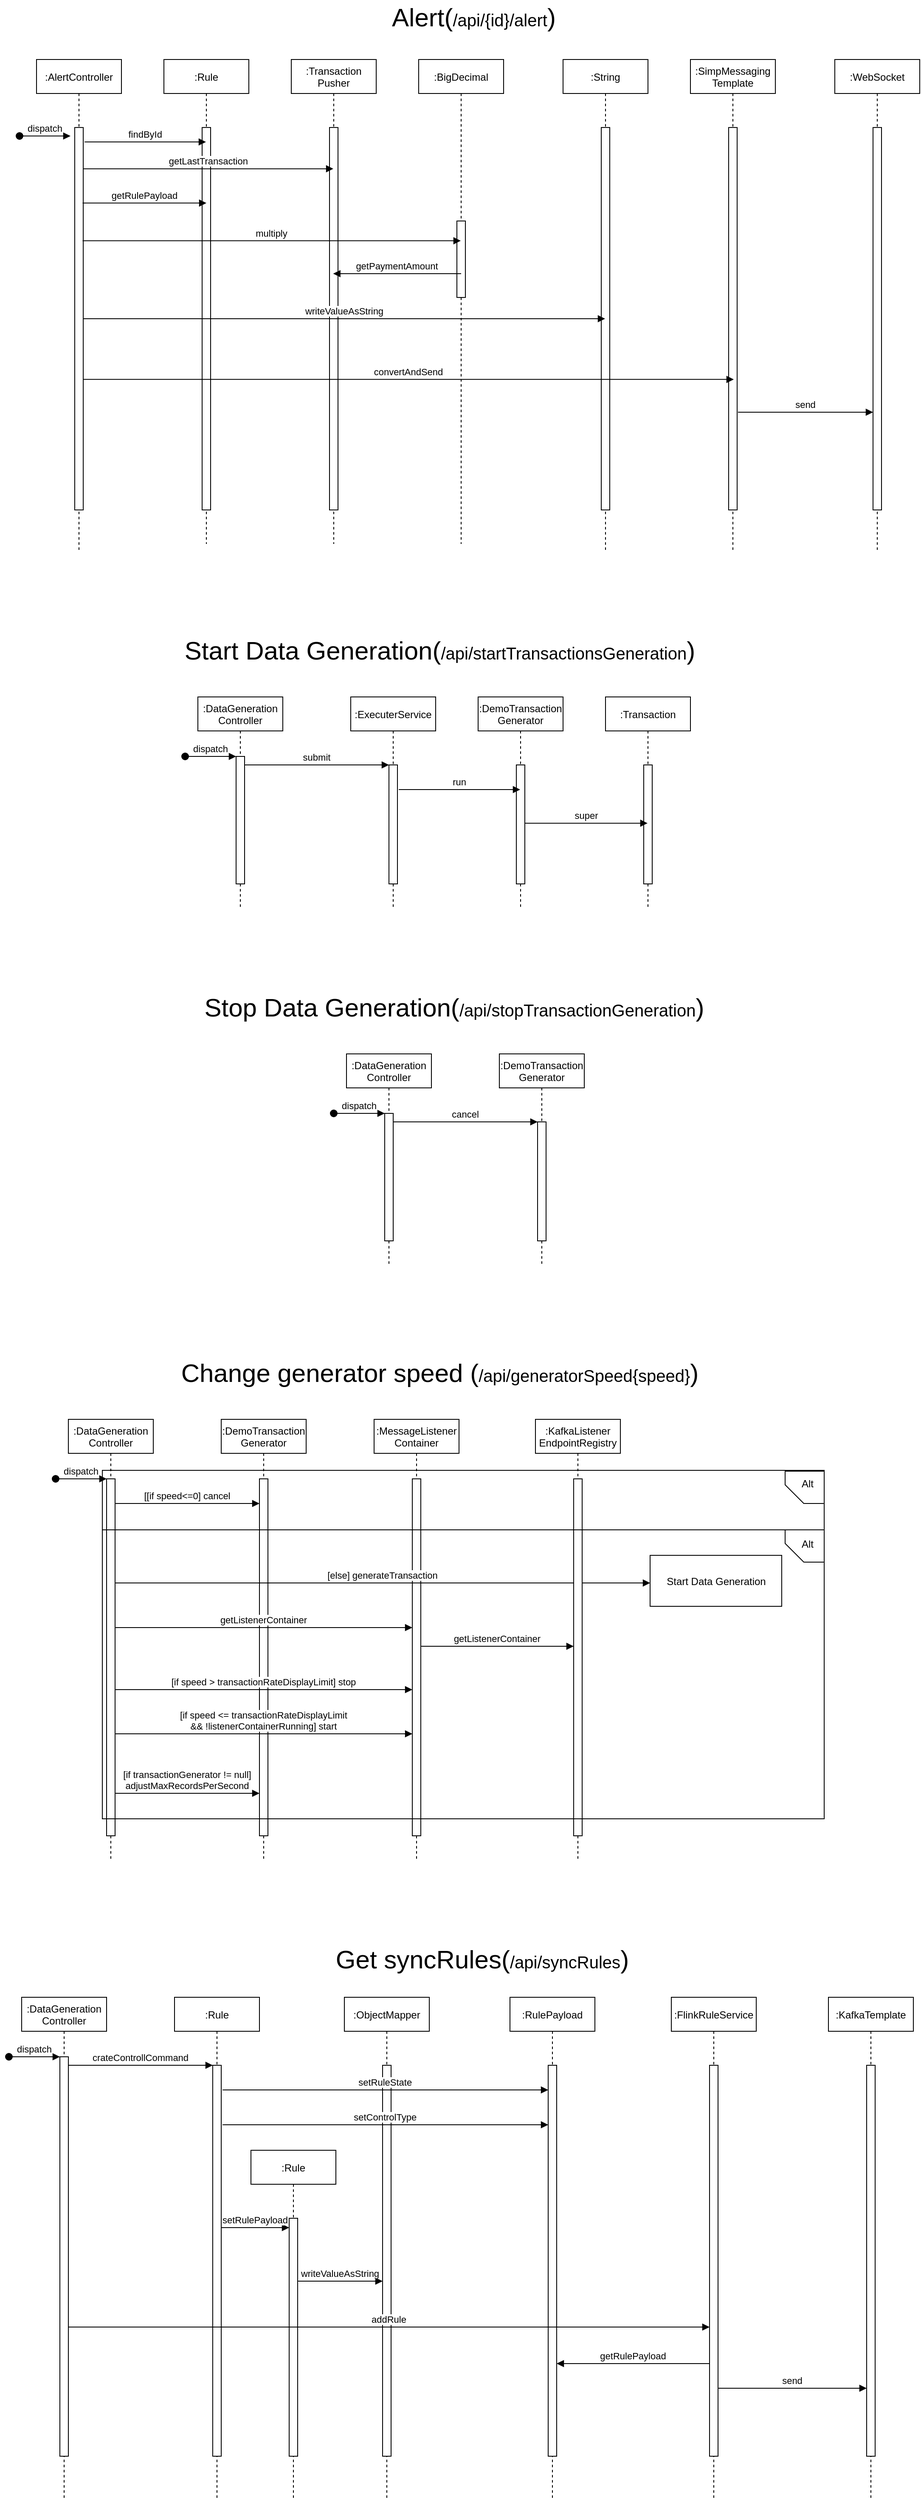 <mxfile version="14.1.4" type="github">
  <diagram id="kgpKYQtTHZ0yAKxKKP6v" name="Page-1">
    <mxGraphModel dx="1936" dy="1151" grid="1" gridSize="10" guides="1" tooltips="1" connect="1" arrows="1" fold="1" page="1" pageScale="1" pageWidth="850" pageHeight="1100" math="0" shadow="0">
      <root>
        <mxCell id="0" />
        <mxCell id="1" parent="0" />
        <mxCell id="PIwd8Y3L6m2QeTUVSltt-143" value="" style="shape=card;whiteSpace=wrap;html=1;strokeWidth=1;fillColor=none;rotation=-90;size=22;" vertex="1" parent="1">
          <mxGeometry x="1105.5" y="1806" width="38" height="46" as="geometry" />
        </mxCell>
        <mxCell id="PIwd8Y3L6m2QeTUVSltt-142" value="" style="shape=card;whiteSpace=wrap;html=1;strokeWidth=1;fillColor=none;rotation=-90;size=22;" vertex="1" parent="1">
          <mxGeometry x="1105.5" y="1737" width="38" height="46" as="geometry" />
        </mxCell>
        <mxCell id="3nuBFxr9cyL0pnOWT2aG-5" value=":AlertController" style="shape=umlLifeline;perimeter=lifelinePerimeter;container=1;collapsible=0;recursiveResize=0;rounded=0;shadow=0;strokeWidth=1;" parent="1" vertex="1">
          <mxGeometry x="220" y="80" width="100" height="580" as="geometry" />
        </mxCell>
        <mxCell id="3nuBFxr9cyL0pnOWT2aG-6" value="" style="points=[];perimeter=orthogonalPerimeter;rounded=0;shadow=0;strokeWidth=1;" parent="3nuBFxr9cyL0pnOWT2aG-5" vertex="1">
          <mxGeometry x="45" y="80" width="10" height="450" as="geometry" />
        </mxCell>
        <mxCell id="PIwd8Y3L6m2QeTUVSltt-1" value=":Rule" style="shape=umlLifeline;perimeter=lifelinePerimeter;container=1;collapsible=0;recursiveResize=0;rounded=0;shadow=0;strokeWidth=1;" vertex="1" parent="1">
          <mxGeometry x="370" y="80" width="100" height="570" as="geometry" />
        </mxCell>
        <mxCell id="PIwd8Y3L6m2QeTUVSltt-2" value="" style="points=[];perimeter=orthogonalPerimeter;rounded=0;shadow=0;strokeWidth=1;" vertex="1" parent="PIwd8Y3L6m2QeTUVSltt-1">
          <mxGeometry x="45" y="80" width="10" height="450" as="geometry" />
        </mxCell>
        <mxCell id="PIwd8Y3L6m2QeTUVSltt-3" value=":Transaction&#xa;Pusher" style="shape=umlLifeline;perimeter=lifelinePerimeter;container=1;collapsible=0;recursiveResize=0;rounded=0;shadow=0;strokeWidth=1;" vertex="1" parent="1">
          <mxGeometry x="520" y="80" width="100" height="570" as="geometry" />
        </mxCell>
        <mxCell id="PIwd8Y3L6m2QeTUVSltt-4" value="" style="points=[];perimeter=orthogonalPerimeter;rounded=0;shadow=0;strokeWidth=1;" vertex="1" parent="PIwd8Y3L6m2QeTUVSltt-3">
          <mxGeometry x="45" y="80" width="10" height="450" as="geometry" />
        </mxCell>
        <mxCell id="PIwd8Y3L6m2QeTUVSltt-5" value=":BigDecimal" style="shape=umlLifeline;perimeter=lifelinePerimeter;container=1;collapsible=0;recursiveResize=0;rounded=0;shadow=0;strokeWidth=1;" vertex="1" parent="1">
          <mxGeometry x="670" y="80" width="100" height="570" as="geometry" />
        </mxCell>
        <mxCell id="PIwd8Y3L6m2QeTUVSltt-6" value="" style="points=[];perimeter=orthogonalPerimeter;rounded=0;shadow=0;strokeWidth=1;" vertex="1" parent="PIwd8Y3L6m2QeTUVSltt-5">
          <mxGeometry x="45" y="190" width="10" height="90" as="geometry" />
        </mxCell>
        <mxCell id="PIwd8Y3L6m2QeTUVSltt-7" value=":String" style="shape=umlLifeline;perimeter=lifelinePerimeter;container=1;collapsible=0;recursiveResize=0;rounded=0;shadow=0;strokeWidth=1;" vertex="1" parent="1">
          <mxGeometry x="840" y="80" width="100" height="580" as="geometry" />
        </mxCell>
        <mxCell id="PIwd8Y3L6m2QeTUVSltt-8" value="" style="points=[];perimeter=orthogonalPerimeter;rounded=0;shadow=0;strokeWidth=1;" vertex="1" parent="PIwd8Y3L6m2QeTUVSltt-7">
          <mxGeometry x="45" y="80" width="10" height="450" as="geometry" />
        </mxCell>
        <mxCell id="PIwd8Y3L6m2QeTUVSltt-13" value="findById" style="verticalAlign=bottom;endArrow=block;shadow=0;strokeWidth=1;exitX=1.159;exitY=0.075;exitDx=0;exitDy=0;exitPerimeter=0;" edge="1" parent="1">
          <mxGeometry relative="1" as="geometry">
            <mxPoint x="276.59" y="177" as="sourcePoint" />
            <mxPoint x="419.5" y="177" as="targetPoint" />
          </mxGeometry>
        </mxCell>
        <mxCell id="PIwd8Y3L6m2QeTUVSltt-14" value="getLastTransaction" style="verticalAlign=bottom;endArrow=block;shadow=0;strokeWidth=1;exitX=1.041;exitY=0.185;exitDx=0;exitDy=0;exitPerimeter=0;" edge="1" parent="1">
          <mxGeometry relative="1" as="geometry">
            <mxPoint x="275.41" y="208.6" as="sourcePoint" />
            <mxPoint x="569.5" y="208.6" as="targetPoint" />
          </mxGeometry>
        </mxCell>
        <mxCell id="PIwd8Y3L6m2QeTUVSltt-15" value="getRulePayload" style="verticalAlign=bottom;endArrow=block;shadow=0;strokeWidth=1;exitX=0.924;exitY=0.318;exitDx=0;exitDy=0;exitPerimeter=0;entryX=0.5;entryY=0.318;entryDx=0;entryDy=0;entryPerimeter=0;" edge="1" parent="1">
          <mxGeometry relative="1" as="geometry">
            <mxPoint x="274.24" y="248.88" as="sourcePoint" />
            <mxPoint x="420" y="248.88" as="targetPoint" />
          </mxGeometry>
        </mxCell>
        <mxCell id="PIwd8Y3L6m2QeTUVSltt-16" value="multiply" style="verticalAlign=bottom;endArrow=block;shadow=0;strokeWidth=1;exitX=0.924;exitY=0.774;exitDx=0;exitDy=0;exitPerimeter=0;" edge="1" parent="1">
          <mxGeometry relative="1" as="geometry">
            <mxPoint x="274.24" y="293.3" as="sourcePoint" />
            <mxPoint x="719.5" y="293.3" as="targetPoint" />
          </mxGeometry>
        </mxCell>
        <mxCell id="PIwd8Y3L6m2QeTUVSltt-17" value="getPaymentAmount" style="verticalAlign=bottom;endArrow=block;shadow=0;strokeWidth=1;exitX=0.5;exitY=0.875;exitDx=0;exitDy=0;exitPerimeter=0;" edge="1" parent="1">
          <mxGeometry relative="1" as="geometry">
            <mxPoint x="720" y="332" as="sourcePoint" />
            <mxPoint x="569.324" y="332" as="targetPoint" />
          </mxGeometry>
        </mxCell>
        <mxCell id="PIwd8Y3L6m2QeTUVSltt-18" value="writeValueAsString" style="verticalAlign=bottom;endArrow=block;shadow=0;strokeWidth=1;" edge="1" parent="1" source="3nuBFxr9cyL0pnOWT2aG-6" target="PIwd8Y3L6m2QeTUVSltt-7">
          <mxGeometry relative="1" as="geometry">
            <mxPoint x="300" y="400.0" as="sourcePoint" />
            <mxPoint x="745.26" y="400.0" as="targetPoint" />
          </mxGeometry>
        </mxCell>
        <mxCell id="PIwd8Y3L6m2QeTUVSltt-20" value=":SimpMessaging&#xa;Template" style="shape=umlLifeline;perimeter=lifelinePerimeter;container=1;collapsible=0;recursiveResize=0;rounded=0;shadow=0;strokeWidth=1;" vertex="1" parent="1">
          <mxGeometry x="990" y="80" width="100" height="580" as="geometry" />
        </mxCell>
        <mxCell id="PIwd8Y3L6m2QeTUVSltt-21" value="" style="points=[];perimeter=orthogonalPerimeter;rounded=0;shadow=0;strokeWidth=1;" vertex="1" parent="PIwd8Y3L6m2QeTUVSltt-20">
          <mxGeometry x="45" y="80" width="10" height="450" as="geometry" />
        </mxCell>
        <mxCell id="PIwd8Y3L6m2QeTUVSltt-22" value="convertAndSend" style="verticalAlign=bottom;endArrow=block;shadow=0;strokeWidth=1;entryX=0.51;entryY=0.649;entryDx=0;entryDy=0;entryPerimeter=0;" edge="1" parent="1" source="3nuBFxr9cyL0pnOWT2aG-6" target="PIwd8Y3L6m2QeTUVSltt-20">
          <mxGeometry relative="1" as="geometry">
            <mxPoint x="285" y="450.0" as="sourcePoint" />
            <mxPoint x="899.5" y="450.0" as="targetPoint" />
          </mxGeometry>
        </mxCell>
        <mxCell id="PIwd8Y3L6m2QeTUVSltt-23" value=":WebSocket" style="shape=umlLifeline;perimeter=lifelinePerimeter;container=1;collapsible=0;recursiveResize=0;rounded=0;shadow=0;strokeWidth=1;" vertex="1" parent="1">
          <mxGeometry x="1160" y="80" width="100" height="580" as="geometry" />
        </mxCell>
        <mxCell id="PIwd8Y3L6m2QeTUVSltt-24" value="" style="points=[];perimeter=orthogonalPerimeter;rounded=0;shadow=0;strokeWidth=1;" vertex="1" parent="PIwd8Y3L6m2QeTUVSltt-23">
          <mxGeometry x="45" y="80" width="10" height="450" as="geometry" />
        </mxCell>
        <mxCell id="PIwd8Y3L6m2QeTUVSltt-25" value="send" style="verticalAlign=bottom;endArrow=block;shadow=0;strokeWidth=1;exitX=1.1;exitY=0.76;exitDx=0;exitDy=0;exitPerimeter=0;" edge="1" parent="1">
          <mxGeometry relative="1" as="geometry">
            <mxPoint x="1046.0" y="495" as="sourcePoint" />
            <mxPoint x="1205" y="495" as="targetPoint" />
          </mxGeometry>
        </mxCell>
        <mxCell id="PIwd8Y3L6m2QeTUVSltt-26" value="&lt;font style=&quot;font-size: 30px&quot;&gt;Alert(&lt;/font&gt;&lt;font style=&quot;font-size: 20px&quot;&gt;/api/{id}/alert&lt;/font&gt;&lt;font style=&quot;font-size: 30px&quot;&gt;)&lt;/font&gt;" style="text;html=1;strokeColor=none;fillColor=none;align=center;verticalAlign=middle;whiteSpace=wrap;rounded=0;" vertex="1" parent="1">
          <mxGeometry x="500" y="10" width="470" height="40" as="geometry" />
        </mxCell>
        <mxCell id="PIwd8Y3L6m2QeTUVSltt-55" value=":DataGeneration&#xa;Controller" style="shape=umlLifeline;perimeter=lifelinePerimeter;container=1;collapsible=0;recursiveResize=0;rounded=0;shadow=0;strokeWidth=1;" vertex="1" parent="1">
          <mxGeometry x="410" y="830" width="100" height="250" as="geometry" />
        </mxCell>
        <mxCell id="PIwd8Y3L6m2QeTUVSltt-56" value="" style="points=[];perimeter=orthogonalPerimeter;rounded=0;shadow=0;strokeWidth=1;" vertex="1" parent="PIwd8Y3L6m2QeTUVSltt-55">
          <mxGeometry x="45" y="70" width="10" height="150" as="geometry" />
        </mxCell>
        <mxCell id="PIwd8Y3L6m2QeTUVSltt-57" value="dispatch" style="verticalAlign=bottom;startArrow=oval;endArrow=block;startSize=8;shadow=0;strokeWidth=1;" edge="1" parent="PIwd8Y3L6m2QeTUVSltt-55" target="PIwd8Y3L6m2QeTUVSltt-56">
          <mxGeometry relative="1" as="geometry">
            <mxPoint x="-15" y="70" as="sourcePoint" />
          </mxGeometry>
        </mxCell>
        <mxCell id="PIwd8Y3L6m2QeTUVSltt-58" value=":ExecuterService" style="shape=umlLifeline;perimeter=lifelinePerimeter;container=1;collapsible=0;recursiveResize=0;rounded=0;shadow=0;strokeWidth=1;" vertex="1" parent="1">
          <mxGeometry x="590" y="830" width="100" height="250" as="geometry" />
        </mxCell>
        <mxCell id="PIwd8Y3L6m2QeTUVSltt-59" value="" style="points=[];perimeter=orthogonalPerimeter;rounded=0;shadow=0;strokeWidth=1;" vertex="1" parent="PIwd8Y3L6m2QeTUVSltt-58">
          <mxGeometry x="45" y="80" width="10" height="140" as="geometry" />
        </mxCell>
        <mxCell id="PIwd8Y3L6m2QeTUVSltt-61" value="submit" style="verticalAlign=bottom;endArrow=block;entryX=0;entryY=0;shadow=0;strokeWidth=1;" edge="1" parent="1" source="PIwd8Y3L6m2QeTUVSltt-56" target="PIwd8Y3L6m2QeTUVSltt-59">
          <mxGeometry relative="1" as="geometry">
            <mxPoint x="565" y="910" as="sourcePoint" />
          </mxGeometry>
        </mxCell>
        <mxCell id="PIwd8Y3L6m2QeTUVSltt-62" value=":DemoTransaction&#xa;Generator" style="shape=umlLifeline;perimeter=lifelinePerimeter;container=1;collapsible=0;recursiveResize=0;rounded=0;shadow=0;strokeWidth=1;" vertex="1" parent="1">
          <mxGeometry x="740" y="830" width="100" height="250" as="geometry" />
        </mxCell>
        <mxCell id="PIwd8Y3L6m2QeTUVSltt-63" value="" style="points=[];perimeter=orthogonalPerimeter;rounded=0;shadow=0;strokeWidth=1;" vertex="1" parent="PIwd8Y3L6m2QeTUVSltt-62">
          <mxGeometry x="45" y="80" width="10" height="140" as="geometry" />
        </mxCell>
        <mxCell id="PIwd8Y3L6m2QeTUVSltt-64" value=":Transaction" style="shape=umlLifeline;perimeter=lifelinePerimeter;container=1;collapsible=0;recursiveResize=0;rounded=0;shadow=0;strokeWidth=1;" vertex="1" parent="1">
          <mxGeometry x="890" y="830" width="100" height="250" as="geometry" />
        </mxCell>
        <mxCell id="PIwd8Y3L6m2QeTUVSltt-65" value="" style="points=[];perimeter=orthogonalPerimeter;rounded=0;shadow=0;strokeWidth=1;" vertex="1" parent="PIwd8Y3L6m2QeTUVSltt-64">
          <mxGeometry x="45" y="80" width="10" height="140" as="geometry" />
        </mxCell>
        <mxCell id="PIwd8Y3L6m2QeTUVSltt-70" value="run" style="verticalAlign=bottom;endArrow=block;shadow=0;strokeWidth=1;exitX=1.159;exitY=0.075;exitDx=0;exitDy=0;exitPerimeter=0;" edge="1" parent="1">
          <mxGeometry relative="1" as="geometry">
            <mxPoint x="646.59" y="939" as="sourcePoint" />
            <mxPoint x="789.5" y="939" as="targetPoint" />
          </mxGeometry>
        </mxCell>
        <mxCell id="PIwd8Y3L6m2QeTUVSltt-71" value="super" style="verticalAlign=bottom;endArrow=block;shadow=0;strokeWidth=1;" edge="1" parent="1">
          <mxGeometry relative="1" as="geometry">
            <mxPoint x="795" y="978.6" as="sourcePoint" />
            <mxPoint x="939.5" y="978.6" as="targetPoint" />
          </mxGeometry>
        </mxCell>
        <mxCell id="PIwd8Y3L6m2QeTUVSltt-82" value="&lt;font style=&quot;font-size: 30px&quot;&gt;Start Data Generation(&lt;/font&gt;&lt;font style=&quot;font-size: 20px&quot;&gt;/api/startTransactionsGeneration&lt;/font&gt;&lt;font style=&quot;font-size: 30px&quot;&gt;)&lt;/font&gt;" style="text;html=1;strokeColor=none;fillColor=none;align=center;verticalAlign=middle;whiteSpace=wrap;rounded=0;" vertex="1" parent="1">
          <mxGeometry x="350" y="750" width="690" height="50" as="geometry" />
        </mxCell>
        <mxCell id="PIwd8Y3L6m2QeTUVSltt-84" value="dispatch" style="verticalAlign=bottom;startArrow=oval;endArrow=block;startSize=8;shadow=0;strokeWidth=1;" edge="1" parent="1">
          <mxGeometry relative="1" as="geometry">
            <mxPoint x="200" y="170" as="sourcePoint" />
            <mxPoint x="260" y="170" as="targetPoint" />
          </mxGeometry>
        </mxCell>
        <mxCell id="PIwd8Y3L6m2QeTUVSltt-100" value=":DataGeneration&#xa;Controller" style="shape=umlLifeline;perimeter=lifelinePerimeter;container=1;collapsible=0;recursiveResize=0;rounded=0;shadow=0;strokeWidth=1;" vertex="1" parent="1">
          <mxGeometry x="585" y="1250" width="100" height="250" as="geometry" />
        </mxCell>
        <mxCell id="PIwd8Y3L6m2QeTUVSltt-101" value="" style="points=[];perimeter=orthogonalPerimeter;rounded=0;shadow=0;strokeWidth=1;" vertex="1" parent="PIwd8Y3L6m2QeTUVSltt-100">
          <mxGeometry x="45" y="70" width="10" height="150" as="geometry" />
        </mxCell>
        <mxCell id="PIwd8Y3L6m2QeTUVSltt-102" value="dispatch" style="verticalAlign=bottom;startArrow=oval;endArrow=block;startSize=8;shadow=0;strokeWidth=1;" edge="1" parent="PIwd8Y3L6m2QeTUVSltt-100" target="PIwd8Y3L6m2QeTUVSltt-101">
          <mxGeometry relative="1" as="geometry">
            <mxPoint x="-15" y="70" as="sourcePoint" />
          </mxGeometry>
        </mxCell>
        <mxCell id="PIwd8Y3L6m2QeTUVSltt-103" value=":DemoTransaction&#xa;Generator" style="shape=umlLifeline;perimeter=lifelinePerimeter;container=1;collapsible=0;recursiveResize=0;rounded=0;shadow=0;strokeWidth=1;" vertex="1" parent="1">
          <mxGeometry x="765" y="1250" width="100" height="250" as="geometry" />
        </mxCell>
        <mxCell id="PIwd8Y3L6m2QeTUVSltt-104" value="" style="points=[];perimeter=orthogonalPerimeter;rounded=0;shadow=0;strokeWidth=1;" vertex="1" parent="PIwd8Y3L6m2QeTUVSltt-103">
          <mxGeometry x="45" y="80" width="10" height="140" as="geometry" />
        </mxCell>
        <mxCell id="PIwd8Y3L6m2QeTUVSltt-106" value="cancel" style="verticalAlign=bottom;endArrow=block;entryX=0;entryY=0;shadow=0;strokeWidth=1;" edge="1" parent="1" source="PIwd8Y3L6m2QeTUVSltt-101" target="PIwd8Y3L6m2QeTUVSltt-104">
          <mxGeometry relative="1" as="geometry">
            <mxPoint x="740" y="1330" as="sourcePoint" />
          </mxGeometry>
        </mxCell>
        <mxCell id="PIwd8Y3L6m2QeTUVSltt-113" value="&lt;font style=&quot;font-size: 30px&quot;&gt;Stop Data Generation(&lt;/font&gt;&lt;font style=&quot;font-size: 20px&quot;&gt;/api/stopTransactionGeneration&lt;/font&gt;&lt;font style=&quot;font-size: 30px&quot;&gt;)&lt;/font&gt;" style="text;html=1;strokeColor=none;fillColor=none;align=center;verticalAlign=middle;whiteSpace=wrap;rounded=0;" vertex="1" parent="1">
          <mxGeometry x="379" y="1170" width="666" height="50" as="geometry" />
        </mxCell>
        <mxCell id="PIwd8Y3L6m2QeTUVSltt-114" value=":DataGeneration&#xa;Controller" style="shape=umlLifeline;perimeter=lifelinePerimeter;container=1;collapsible=0;recursiveResize=0;rounded=0;shadow=0;strokeWidth=1;" vertex="1" parent="1">
          <mxGeometry x="257.5" y="1680" width="100" height="520" as="geometry" />
        </mxCell>
        <mxCell id="PIwd8Y3L6m2QeTUVSltt-115" value="" style="points=[];perimeter=orthogonalPerimeter;rounded=0;shadow=0;strokeWidth=1;" vertex="1" parent="PIwd8Y3L6m2QeTUVSltt-114">
          <mxGeometry x="45" y="70" width="10" height="420" as="geometry" />
        </mxCell>
        <mxCell id="PIwd8Y3L6m2QeTUVSltt-116" value="dispatch" style="verticalAlign=bottom;startArrow=oval;endArrow=block;startSize=8;shadow=0;strokeWidth=1;" edge="1" parent="PIwd8Y3L6m2QeTUVSltt-114" target="PIwd8Y3L6m2QeTUVSltt-115">
          <mxGeometry relative="1" as="geometry">
            <mxPoint x="-15" y="70" as="sourcePoint" />
          </mxGeometry>
        </mxCell>
        <mxCell id="PIwd8Y3L6m2QeTUVSltt-117" value=":DemoTransaction&#xa;Generator" style="shape=umlLifeline;perimeter=lifelinePerimeter;container=1;collapsible=0;recursiveResize=0;rounded=0;shadow=0;strokeWidth=1;" vertex="1" parent="1">
          <mxGeometry x="437.5" y="1680" width="100" height="520" as="geometry" />
        </mxCell>
        <mxCell id="PIwd8Y3L6m2QeTUVSltt-118" value="" style="points=[];perimeter=orthogonalPerimeter;rounded=0;shadow=0;strokeWidth=1;" vertex="1" parent="PIwd8Y3L6m2QeTUVSltt-117">
          <mxGeometry x="45" y="70" width="10" height="420" as="geometry" />
        </mxCell>
        <mxCell id="PIwd8Y3L6m2QeTUVSltt-120" value="[[if speed&lt;=0] cancel" style="verticalAlign=bottom;endArrow=block;entryX=0;entryY=0;shadow=0;strokeWidth=1;" edge="1" parent="1">
          <mxGeometry relative="1" as="geometry">
            <mxPoint x="312.5" y="1779.0" as="sourcePoint" />
            <mxPoint x="482.5" y="1779.0" as="targetPoint" />
          </mxGeometry>
        </mxCell>
        <mxCell id="PIwd8Y3L6m2QeTUVSltt-127" value="&lt;font style=&quot;font-size: 30px&quot;&gt;Change generator speed (&lt;/font&gt;&lt;font style=&quot;font-size: 20px&quot;&gt;/api/generatorSpeed{speed}&lt;/font&gt;&lt;font style=&quot;font-size: 30px&quot;&gt;)&lt;/font&gt;" style="text;html=1;strokeColor=none;fillColor=none;align=center;verticalAlign=middle;whiteSpace=wrap;rounded=0;" vertex="1" parent="1">
          <mxGeometry x="350" y="1600" width="690" height="50" as="geometry" />
        </mxCell>
        <mxCell id="PIwd8Y3L6m2QeTUVSltt-128" value="" style="rounded=0;whiteSpace=wrap;html=1;" vertex="1" parent="1">
          <mxGeometry x="942.5" y="1840" width="155" height="60" as="geometry" />
        </mxCell>
        <mxCell id="PIwd8Y3L6m2QeTUVSltt-129" value="Start Data Generation" style="text;html=1;strokeColor=none;fillColor=none;align=center;verticalAlign=middle;whiteSpace=wrap;rounded=0;" vertex="1" parent="1">
          <mxGeometry x="942.5" y="1861" width="155" height="20" as="geometry" />
        </mxCell>
        <mxCell id="PIwd8Y3L6m2QeTUVSltt-130" value=":MessageListener&#xa;Container" style="shape=umlLifeline;perimeter=lifelinePerimeter;container=1;collapsible=0;recursiveResize=0;rounded=0;shadow=0;strokeWidth=1;" vertex="1" parent="1">
          <mxGeometry x="617.5" y="1680" width="100" height="520" as="geometry" />
        </mxCell>
        <mxCell id="PIwd8Y3L6m2QeTUVSltt-131" value="" style="points=[];perimeter=orthogonalPerimeter;rounded=0;shadow=0;strokeWidth=1;" vertex="1" parent="PIwd8Y3L6m2QeTUVSltt-130">
          <mxGeometry x="45" y="70" width="10" height="420" as="geometry" />
        </mxCell>
        <mxCell id="PIwd8Y3L6m2QeTUVSltt-126" value="[else] generateTransaction" style="verticalAlign=bottom;endArrow=block;shadow=0;strokeWidth=1;" edge="1" parent="1">
          <mxGeometry relative="1" as="geometry">
            <mxPoint x="312.5" y="1872.517" as="sourcePoint" />
            <mxPoint x="942.5" y="1872.517" as="targetPoint" />
          </mxGeometry>
        </mxCell>
        <mxCell id="PIwd8Y3L6m2QeTUVSltt-132" value=":KafkaListener&#xa;EndpointRegistry" style="shape=umlLifeline;perimeter=lifelinePerimeter;container=1;collapsible=0;recursiveResize=0;rounded=0;shadow=0;strokeWidth=1;" vertex="1" parent="1">
          <mxGeometry x="807.5" y="1680" width="100" height="520" as="geometry" />
        </mxCell>
        <mxCell id="PIwd8Y3L6m2QeTUVSltt-133" value="" style="points=[];perimeter=orthogonalPerimeter;rounded=0;shadow=0;strokeWidth=1;" vertex="1" parent="PIwd8Y3L6m2QeTUVSltt-132">
          <mxGeometry x="45" y="70" width="10" height="420" as="geometry" />
        </mxCell>
        <mxCell id="PIwd8Y3L6m2QeTUVSltt-134" value="getListenerContainer" style="verticalAlign=bottom;endArrow=block;shadow=0;strokeWidth=1;" edge="1" parent="1">
          <mxGeometry relative="1" as="geometry">
            <mxPoint x="312.5" y="1925" as="sourcePoint" />
            <mxPoint x="662.5" y="1925" as="targetPoint" />
          </mxGeometry>
        </mxCell>
        <mxCell id="PIwd8Y3L6m2QeTUVSltt-135" value="getListenerContainer" style="verticalAlign=bottom;endArrow=block;shadow=0;strokeWidth=1;" edge="1" parent="1">
          <mxGeometry relative="1" as="geometry">
            <mxPoint x="672.5" y="1947" as="sourcePoint" />
            <mxPoint x="852.5" y="1947" as="targetPoint" />
          </mxGeometry>
        </mxCell>
        <mxCell id="PIwd8Y3L6m2QeTUVSltt-139" value="Alt" style="text;html=1;strokeColor=none;fillColor=none;align=center;verticalAlign=middle;whiteSpace=wrap;rounded=0;" vertex="1" parent="1">
          <mxGeometry x="1107.5" y="1746" width="40" height="20" as="geometry" />
        </mxCell>
        <mxCell id="PIwd8Y3L6m2QeTUVSltt-140" value="Alt" style="text;html=1;strokeColor=none;fillColor=none;align=center;verticalAlign=middle;whiteSpace=wrap;rounded=0;" vertex="1" parent="1">
          <mxGeometry x="1107.5" y="1817" width="40" height="20" as="geometry" />
        </mxCell>
        <mxCell id="PIwd8Y3L6m2QeTUVSltt-137" value="" style="rounded=0;whiteSpace=wrap;html=1;strokeWidth=1;fillColor=none;" vertex="1" parent="1">
          <mxGeometry x="297.5" y="1740" width="850" height="70" as="geometry" />
        </mxCell>
        <mxCell id="PIwd8Y3L6m2QeTUVSltt-145" value="[if speed &gt; transactionRateDisplayLimit] stop" style="verticalAlign=bottom;endArrow=block;shadow=0;strokeWidth=1;" edge="1" parent="1">
          <mxGeometry relative="1" as="geometry">
            <mxPoint x="312.5" y="1998" as="sourcePoint" />
            <mxPoint x="662.5" y="1998" as="targetPoint" />
          </mxGeometry>
        </mxCell>
        <mxCell id="PIwd8Y3L6m2QeTUVSltt-146" value="[if speed &lt;= transactionRateDisplayLimit&#xa;&amp;&amp; !listenerContainerRunning] start" style="verticalAlign=bottom;endArrow=block;shadow=0;strokeWidth=1;" edge="1" parent="1">
          <mxGeometry relative="1" as="geometry">
            <mxPoint x="312.5" y="2050" as="sourcePoint" />
            <mxPoint x="662.5" y="2050" as="targetPoint" />
          </mxGeometry>
        </mxCell>
        <mxCell id="PIwd8Y3L6m2QeTUVSltt-147" value="[if transactionGenerator != null] &#xa;adjustMaxRecordsPerSecond" style="verticalAlign=bottom;endArrow=block;shadow=0;strokeWidth=1;" edge="1" parent="1" target="PIwd8Y3L6m2QeTUVSltt-118">
          <mxGeometry relative="1" as="geometry">
            <mxPoint x="312.5" y="2120" as="sourcePoint" />
            <mxPoint x="662.5" y="2120" as="targetPoint" />
          </mxGeometry>
        </mxCell>
        <mxCell id="PIwd8Y3L6m2QeTUVSltt-151" value="" style="rounded=0;whiteSpace=wrap;html=1;strokeWidth=1;fillColor=none;" vertex="1" parent="1">
          <mxGeometry x="297.5" y="1810" width="850" height="340" as="geometry" />
        </mxCell>
        <mxCell id="PIwd8Y3L6m2QeTUVSltt-152" value=":DataGeneration&#xa;Controller" style="shape=umlLifeline;perimeter=lifelinePerimeter;container=1;collapsible=0;recursiveResize=0;rounded=0;shadow=0;strokeWidth=1;" vertex="1" parent="1">
          <mxGeometry x="202.5" y="2360" width="100" height="590" as="geometry" />
        </mxCell>
        <mxCell id="PIwd8Y3L6m2QeTUVSltt-153" value="" style="points=[];perimeter=orthogonalPerimeter;rounded=0;shadow=0;strokeWidth=1;" vertex="1" parent="PIwd8Y3L6m2QeTUVSltt-152">
          <mxGeometry x="45" y="70" width="10" height="470" as="geometry" />
        </mxCell>
        <mxCell id="PIwd8Y3L6m2QeTUVSltt-154" value="dispatch" style="verticalAlign=bottom;startArrow=oval;endArrow=block;startSize=8;shadow=0;strokeWidth=1;" edge="1" parent="PIwd8Y3L6m2QeTUVSltt-152" target="PIwd8Y3L6m2QeTUVSltt-153">
          <mxGeometry relative="1" as="geometry">
            <mxPoint x="-15" y="70" as="sourcePoint" />
          </mxGeometry>
        </mxCell>
        <mxCell id="PIwd8Y3L6m2QeTUVSltt-155" value=":Rule" style="shape=umlLifeline;perimeter=lifelinePerimeter;container=1;collapsible=0;recursiveResize=0;rounded=0;shadow=0;strokeWidth=1;" vertex="1" parent="1">
          <mxGeometry x="382.5" y="2360" width="100" height="590" as="geometry" />
        </mxCell>
        <mxCell id="PIwd8Y3L6m2QeTUVSltt-156" value="" style="points=[];perimeter=orthogonalPerimeter;rounded=0;shadow=0;strokeWidth=1;" vertex="1" parent="PIwd8Y3L6m2QeTUVSltt-155">
          <mxGeometry x="45" y="80" width="10" height="460" as="geometry" />
        </mxCell>
        <mxCell id="PIwd8Y3L6m2QeTUVSltt-157" value="crateControllCommand" style="verticalAlign=bottom;endArrow=block;entryX=0;entryY=0;shadow=0;strokeWidth=1;" edge="1" source="PIwd8Y3L6m2QeTUVSltt-153" target="PIwd8Y3L6m2QeTUVSltt-156" parent="1">
          <mxGeometry relative="1" as="geometry">
            <mxPoint x="357.5" y="2440" as="sourcePoint" />
          </mxGeometry>
        </mxCell>
        <mxCell id="PIwd8Y3L6m2QeTUVSltt-158" value=":RulePayload" style="shape=umlLifeline;perimeter=lifelinePerimeter;container=1;collapsible=0;recursiveResize=0;rounded=0;shadow=0;strokeWidth=1;" vertex="1" parent="1">
          <mxGeometry x="777.5" y="2360" width="100" height="590" as="geometry" />
        </mxCell>
        <mxCell id="PIwd8Y3L6m2QeTUVSltt-159" value="" style="points=[];perimeter=orthogonalPerimeter;rounded=0;shadow=0;strokeWidth=1;" vertex="1" parent="PIwd8Y3L6m2QeTUVSltt-158">
          <mxGeometry x="45" y="80" width="10" height="460" as="geometry" />
        </mxCell>
        <mxCell id="PIwd8Y3L6m2QeTUVSltt-160" value=":FlinkRuleService" style="shape=umlLifeline;perimeter=lifelinePerimeter;container=1;collapsible=0;recursiveResize=0;rounded=0;shadow=0;strokeWidth=1;" vertex="1" parent="1">
          <mxGeometry x="967.5" y="2360" width="100" height="590" as="geometry" />
        </mxCell>
        <mxCell id="PIwd8Y3L6m2QeTUVSltt-161" value="" style="points=[];perimeter=orthogonalPerimeter;rounded=0;shadow=0;strokeWidth=1;" vertex="1" parent="PIwd8Y3L6m2QeTUVSltt-160">
          <mxGeometry x="45" y="80" width="10" height="460" as="geometry" />
        </mxCell>
        <mxCell id="PIwd8Y3L6m2QeTUVSltt-164" value="&lt;font style=&quot;font-size: 30px&quot;&gt;Get syncRules(&lt;/font&gt;&lt;font style=&quot;font-size: 20px&quot;&gt;/api/syncRules&lt;/font&gt;&lt;font style=&quot;font-size: 30px&quot;&gt;)&lt;/font&gt;" style="text;html=1;strokeColor=none;fillColor=none;align=center;verticalAlign=middle;whiteSpace=wrap;rounded=0;" vertex="1" parent="1">
          <mxGeometry x="400" y="2290" width="690" height="50" as="geometry" />
        </mxCell>
        <mxCell id="PIwd8Y3L6m2QeTUVSltt-167" value=":Rule" style="shape=umlLifeline;perimeter=lifelinePerimeter;container=1;collapsible=0;recursiveResize=0;rounded=0;shadow=0;strokeWidth=1;" vertex="1" parent="1">
          <mxGeometry x="472.5" y="2540" width="100" height="410" as="geometry" />
        </mxCell>
        <mxCell id="PIwd8Y3L6m2QeTUVSltt-168" value="" style="points=[];perimeter=orthogonalPerimeter;rounded=0;shadow=0;strokeWidth=1;" vertex="1" parent="PIwd8Y3L6m2QeTUVSltt-167">
          <mxGeometry x="45" y="80" width="10" height="280" as="geometry" />
        </mxCell>
        <mxCell id="PIwd8Y3L6m2QeTUVSltt-169" value="setRulePayload" style="verticalAlign=bottom;endArrow=block;shadow=0;strokeWidth=1;" edge="1" parent="1">
          <mxGeometry relative="1" as="geometry">
            <mxPoint x="437.5" y="2631" as="sourcePoint" />
            <mxPoint x="517.5" y="2631" as="targetPoint" />
          </mxGeometry>
        </mxCell>
        <mxCell id="PIwd8Y3L6m2QeTUVSltt-170" value=":ObjectMapper" style="shape=umlLifeline;perimeter=lifelinePerimeter;container=1;collapsible=0;recursiveResize=0;rounded=0;shadow=0;strokeWidth=1;" vertex="1" parent="1">
          <mxGeometry x="582.5" y="2360" width="100" height="590" as="geometry" />
        </mxCell>
        <mxCell id="PIwd8Y3L6m2QeTUVSltt-171" value="" style="points=[];perimeter=orthogonalPerimeter;rounded=0;shadow=0;strokeWidth=1;" vertex="1" parent="PIwd8Y3L6m2QeTUVSltt-170">
          <mxGeometry x="45" y="80" width="10" height="460" as="geometry" />
        </mxCell>
        <mxCell id="PIwd8Y3L6m2QeTUVSltt-172" value="writeValueAsString" style="verticalAlign=bottom;endArrow=block;shadow=0;strokeWidth=1;" edge="1" parent="1">
          <mxGeometry relative="1" as="geometry">
            <mxPoint x="527.5" y="2694" as="sourcePoint" />
            <mxPoint x="627.5" y="2694" as="targetPoint" />
          </mxGeometry>
        </mxCell>
        <mxCell id="PIwd8Y3L6m2QeTUVSltt-162" value="setRuleState" style="verticalAlign=bottom;endArrow=block;shadow=0;strokeWidth=1;exitX=1.159;exitY=0.075;exitDx=0;exitDy=0;exitPerimeter=0;" edge="1" parent="1" target="PIwd8Y3L6m2QeTUVSltt-159">
          <mxGeometry relative="1" as="geometry">
            <mxPoint x="439.09" y="2469" as="sourcePoint" />
            <mxPoint x="582" y="2469" as="targetPoint" />
          </mxGeometry>
        </mxCell>
        <mxCell id="PIwd8Y3L6m2QeTUVSltt-166" value="setControlType" style="verticalAlign=bottom;endArrow=block;shadow=0;strokeWidth=1;exitX=1.159;exitY=0.075;exitDx=0;exitDy=0;exitPerimeter=0;" edge="1" parent="1" target="PIwd8Y3L6m2QeTUVSltt-159">
          <mxGeometry relative="1" as="geometry">
            <mxPoint x="439.09" y="2510" as="sourcePoint" />
            <mxPoint x="582" y="2510" as="targetPoint" />
          </mxGeometry>
        </mxCell>
        <mxCell id="PIwd8Y3L6m2QeTUVSltt-163" value="addRule" style="verticalAlign=bottom;endArrow=block;shadow=0;strokeWidth=1;" edge="1" parent="1">
          <mxGeometry relative="1" as="geometry">
            <mxPoint x="257.5" y="2748" as="sourcePoint" />
            <mxPoint x="1012.5" y="2748" as="targetPoint" />
          </mxGeometry>
        </mxCell>
        <mxCell id="PIwd8Y3L6m2QeTUVSltt-173" value="getRulePayload" style="verticalAlign=bottom;endArrow=block;shadow=0;strokeWidth=1;" edge="1" parent="1">
          <mxGeometry relative="1" as="geometry">
            <mxPoint x="1012.5" y="2791" as="sourcePoint" />
            <mxPoint x="832.5" y="2791" as="targetPoint" />
          </mxGeometry>
        </mxCell>
        <mxCell id="PIwd8Y3L6m2QeTUVSltt-174" value=":KafkaTemplate" style="shape=umlLifeline;perimeter=lifelinePerimeter;container=1;collapsible=0;recursiveResize=0;rounded=0;shadow=0;strokeWidth=1;" vertex="1" parent="1">
          <mxGeometry x="1152.5" y="2360" width="100" height="590" as="geometry" />
        </mxCell>
        <mxCell id="PIwd8Y3L6m2QeTUVSltt-175" value="" style="points=[];perimeter=orthogonalPerimeter;rounded=0;shadow=0;strokeWidth=1;" vertex="1" parent="PIwd8Y3L6m2QeTUVSltt-174">
          <mxGeometry x="45" y="80" width="10" height="460" as="geometry" />
        </mxCell>
        <mxCell id="PIwd8Y3L6m2QeTUVSltt-176" value="send" style="verticalAlign=bottom;endArrow=block;shadow=0;strokeWidth=1;" edge="1" parent="1" target="PIwd8Y3L6m2QeTUVSltt-175">
          <mxGeometry relative="1" as="geometry">
            <mxPoint x="1022.5" y="2820" as="sourcePoint" />
            <mxPoint x="1122.5" y="2820" as="targetPoint" />
          </mxGeometry>
        </mxCell>
      </root>
    </mxGraphModel>
  </diagram>
</mxfile>
